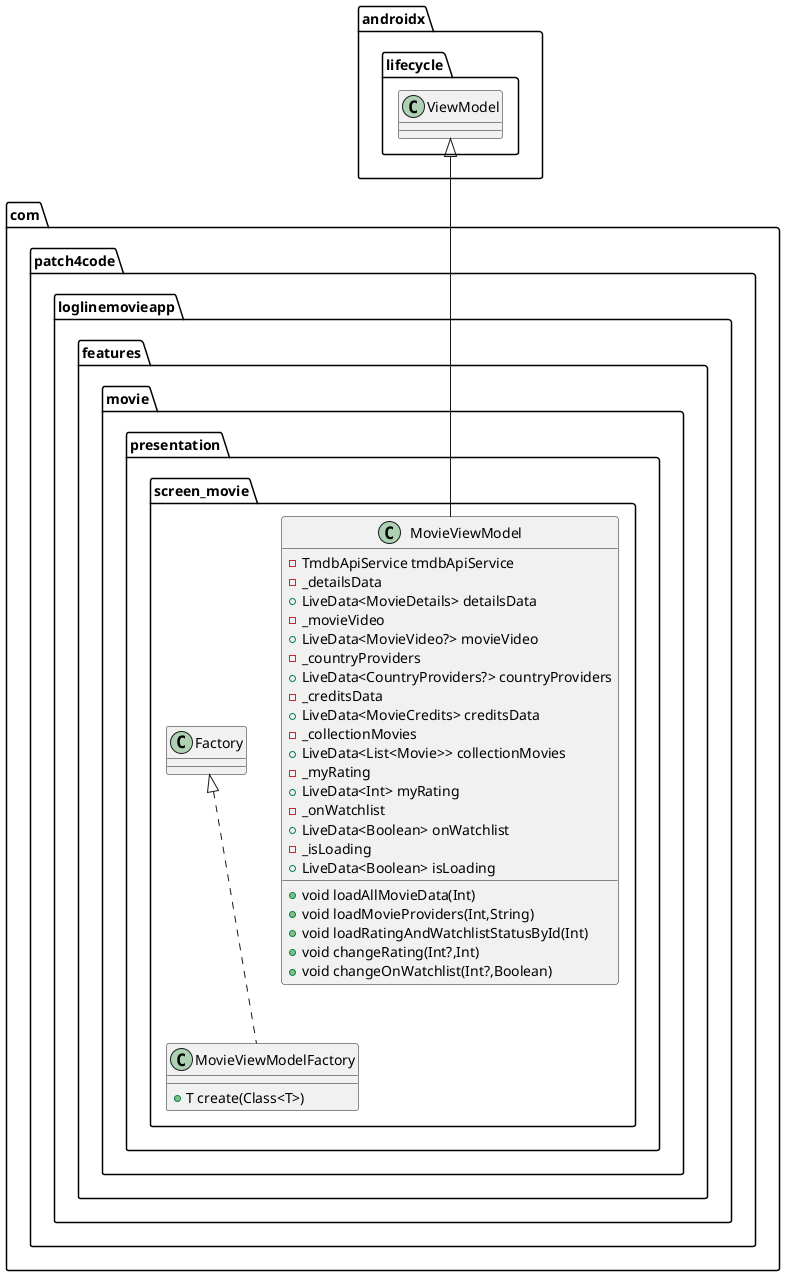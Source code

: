 @startuml
class com.patch4code.loglinemovieapp.features.movie.presentation.screen_movie.MovieViewModel {
- TmdbApiService tmdbApiService
-  _detailsData
+ LiveData<MovieDetails> detailsData
-  _movieVideo
+ LiveData<MovieVideo?> movieVideo
-  _countryProviders
+ LiveData<CountryProviders?> countryProviders
-  _creditsData
+ LiveData<MovieCredits> creditsData
-  _collectionMovies
+ LiveData<List<Movie>> collectionMovies
-  _myRating
+ LiveData<Int> myRating
-  _onWatchlist
+ LiveData<Boolean> onWatchlist
-  _isLoading
+ LiveData<Boolean> isLoading
+ void loadAllMovieData(Int)
+ void loadMovieProviders(Int,String)
+ void loadRatingAndWatchlistStatusById(Int)
+ void changeRating(Int?,Int)
+ void changeOnWatchlist(Int?,Boolean)
}


class com.patch4code.loglinemovieapp.features.movie.presentation.screen_movie.MovieViewModelFactory {
+ T create(Class<T>)
}



androidx.lifecycle.ViewModel <|-- com.patch4code.loglinemovieapp.features.movie.presentation.screen_movie.MovieViewModel
com.patch4code.loglinemovieapp.features.movie.presentation.screen_movie.Factory <|.. com.patch4code.loglinemovieapp.features.movie.presentation.screen_movie.MovieViewModelFactory
@enduml